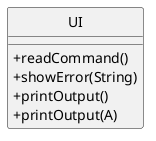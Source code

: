 @startuml
hide circle
skinparam classAttributeIconSize 0
class UI {
    + readCommand()
    + showError(String)
    + printOutput()
    + printOutput(A)
}

@enduml


